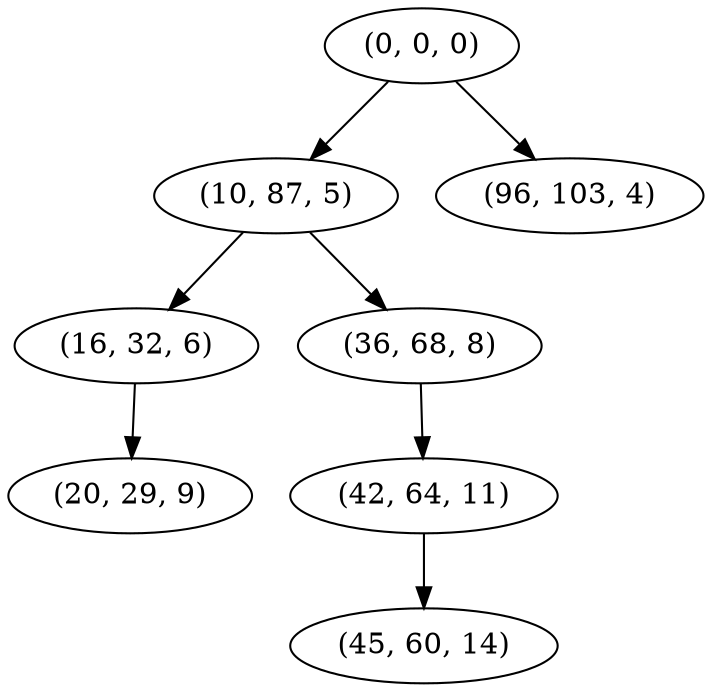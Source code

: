digraph tree {
    "(0, 0, 0)";
    "(10, 87, 5)";
    "(16, 32, 6)";
    "(20, 29, 9)";
    "(36, 68, 8)";
    "(42, 64, 11)";
    "(45, 60, 14)";
    "(96, 103, 4)";
    "(0, 0, 0)" -> "(10, 87, 5)";
    "(0, 0, 0)" -> "(96, 103, 4)";
    "(10, 87, 5)" -> "(16, 32, 6)";
    "(10, 87, 5)" -> "(36, 68, 8)";
    "(16, 32, 6)" -> "(20, 29, 9)";
    "(36, 68, 8)" -> "(42, 64, 11)";
    "(42, 64, 11)" -> "(45, 60, 14)";
}
